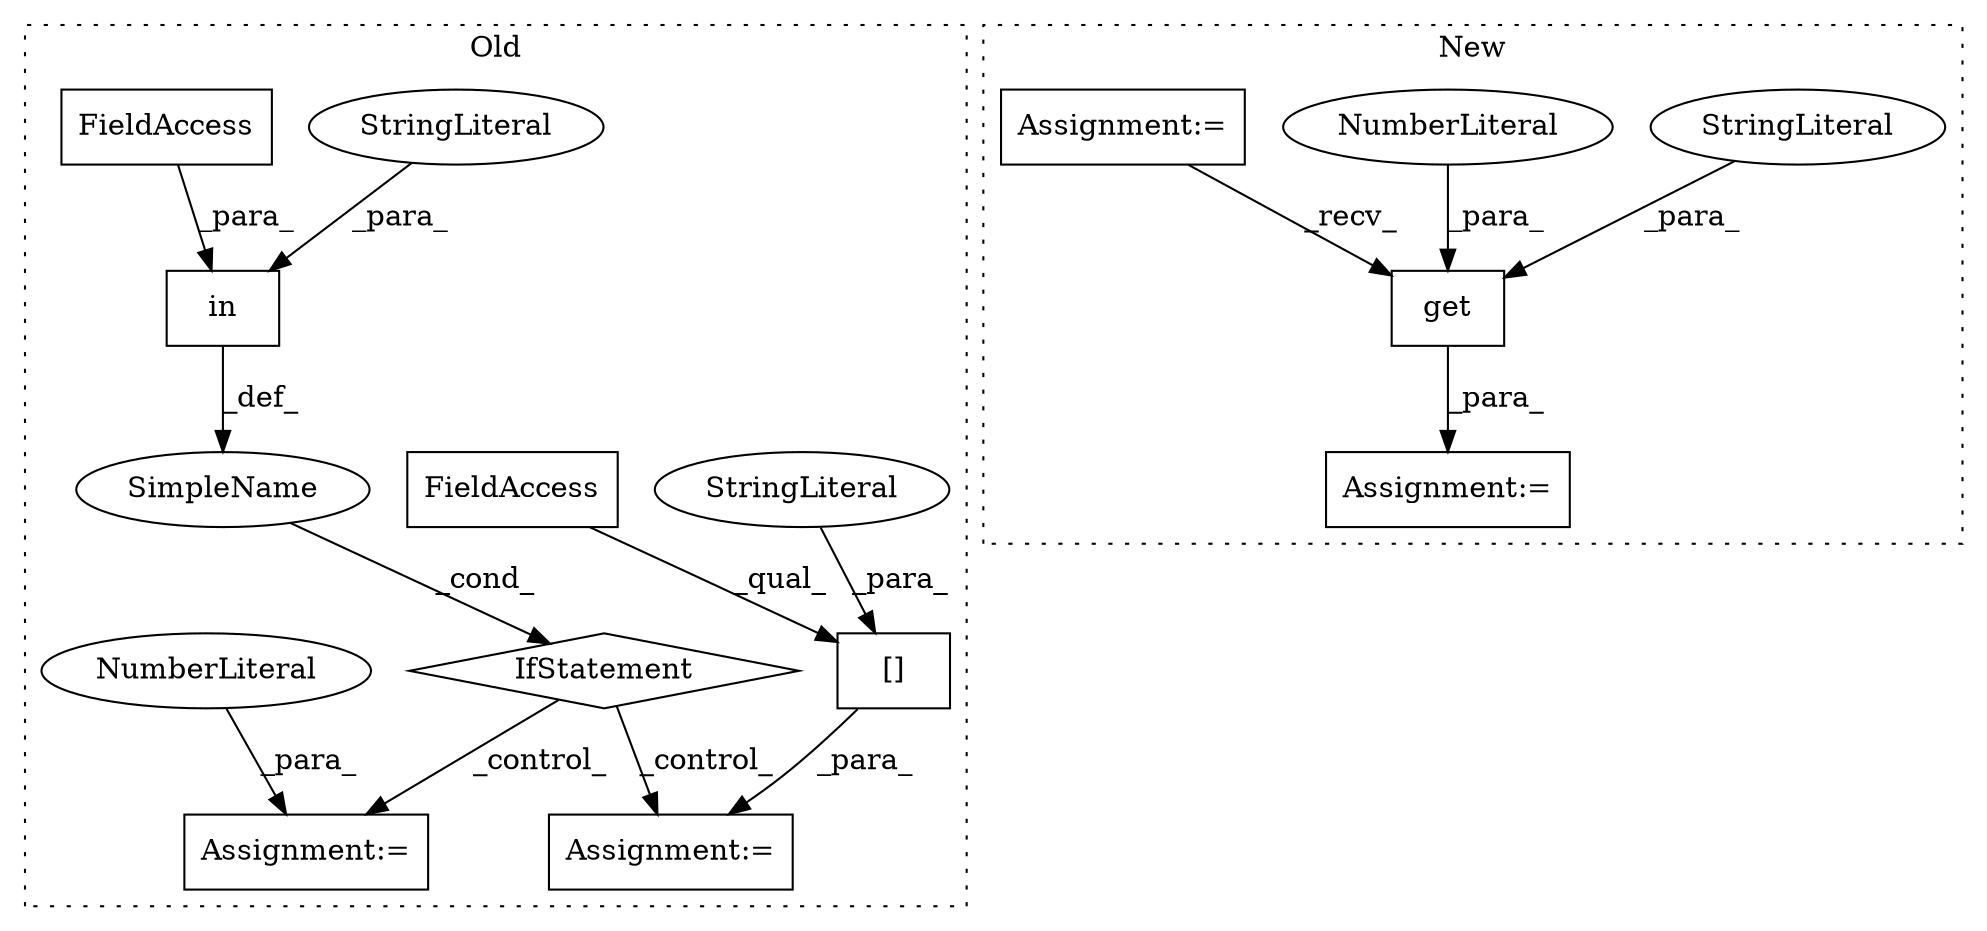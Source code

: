 digraph G {
subgraph cluster0 {
1 [label="[]" a="2" s="909,926" l="7,1" shape="box"];
4 [label="StringLiteral" a="45" s="916" l="10" shape="ellipse"];
6 [label="Assignment:=" a="7" s="908" l="1" shape="box"];
7 [label="IfStatement" a="25" s="862,890" l="8,2" shape="diamond"];
8 [label="SimpleName" a="42" s="" l="" shape="ellipse"];
9 [label="in" a="105" s="870" l="20" shape="box"];
10 [label="StringLiteral" a="45" s="870" l="10" shape="ellipse"];
11 [label="FieldAccess" a="22" s="909" l="6" shape="box"];
13 [label="FieldAccess" a="22" s="884" l="6" shape="box"];
15 [label="Assignment:=" a="7" s="957" l="1" shape="box"];
16 [label="NumberLiteral" a="34" s="958" l="3" shape="ellipse"];
label = "Old";
style="dotted";
}
subgraph cluster1 {
2 [label="get" a="32" s="886,904" l="4,1" shape="box"];
3 [label="StringLiteral" a="45" s="890" l="10" shape="ellipse"];
5 [label="Assignment:=" a="7" s="878" l="1" shape="box"];
12 [label="NumberLiteral" a="34" s="901" l="3" shape="ellipse"];
14 [label="Assignment:=" a="7" s="858" l="6" shape="box"];
label = "New";
style="dotted";
}
1 -> 6 [label="_para_"];
2 -> 5 [label="_para_"];
3 -> 2 [label="_para_"];
4 -> 1 [label="_para_"];
7 -> 15 [label="_control_"];
7 -> 6 [label="_control_"];
8 -> 7 [label="_cond_"];
9 -> 8 [label="_def_"];
10 -> 9 [label="_para_"];
11 -> 1 [label="_qual_"];
12 -> 2 [label="_para_"];
13 -> 9 [label="_para_"];
14 -> 2 [label="_recv_"];
16 -> 15 [label="_para_"];
}